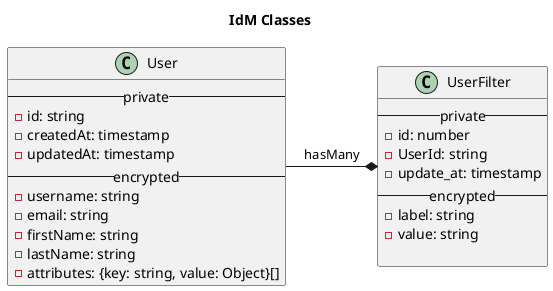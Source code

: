 @startuml
title IdM Classes

class "User" as user {
    -- private --
    - id: string
    - createdAt: timestamp
    - updatedAt: timestamp
    -- encrypted --
    - username: string
    - email: string
    - firstName: string
    - lastName: string
    - attributes: {key: string, value: Object}[]
}

class "UserFilter" as user_filter {
    -- private --
    - id: number
    - UserId: string
    - update_at: timestamp
    -- encrypted --
    - label: string
    - value: string

}

user -* user_filter : hasMany

@enduml


